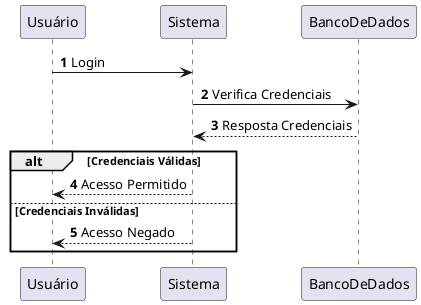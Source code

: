 @startuml
autonumber
Usuário -> Sistema: Login
Sistema -> BancoDeDados: Verifica Credenciais
BancoDeDados --> Sistema: Resposta Credenciais
alt Credenciais Válidas
    Sistema --> Usuário: Acesso Permitido
else Credenciais Inválidas
    Sistema --> Usuário: Acesso Negado
end
@enduml